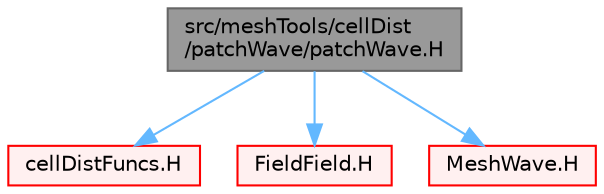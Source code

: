 digraph "src/meshTools/cellDist/patchWave/patchWave.H"
{
 // LATEX_PDF_SIZE
  bgcolor="transparent";
  edge [fontname=Helvetica,fontsize=10,labelfontname=Helvetica,labelfontsize=10];
  node [fontname=Helvetica,fontsize=10,shape=box,height=0.2,width=0.4];
  Node1 [id="Node000001",label="src/meshTools/cellDist\l/patchWave/patchWave.H",height=0.2,width=0.4,color="gray40", fillcolor="grey60", style="filled", fontcolor="black",tooltip=" "];
  Node1 -> Node2 [id="edge1_Node000001_Node000002",color="steelblue1",style="solid",tooltip=" "];
  Node2 [id="Node000002",label="cellDistFuncs.H",height=0.2,width=0.4,color="red", fillcolor="#FFF0F0", style="filled",URL="$cellDistFuncs_8H.html",tooltip=" "];
  Node1 -> Node218 [id="edge2_Node000001_Node000218",color="steelblue1",style="solid",tooltip=" "];
  Node218 [id="Node000218",label="FieldField.H",height=0.2,width=0.4,color="red", fillcolor="#FFF0F0", style="filled",URL="$FieldField_8H.html",tooltip=" "];
  Node1 -> Node231 [id="edge3_Node000001_Node000231",color="steelblue1",style="solid",tooltip=" "];
  Node231 [id="Node000231",label="MeshWave.H",height=0.2,width=0.4,color="red", fillcolor="#FFF0F0", style="filled",URL="$MeshWave_8H.html",tooltip=" "];
}
